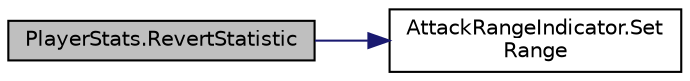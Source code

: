 digraph "PlayerStats.RevertStatistic"
{
 // INTERACTIVE_SVG=YES
 // LATEX_PDF_SIZE
  bgcolor="transparent";
  edge [fontname="Helvetica",fontsize="10",labelfontname="Helvetica",labelfontsize="10"];
  node [fontname="Helvetica",fontsize="10",shape=record];
  rankdir="LR";
  Node1 [label="PlayerStats.RevertStatistic",height=0.2,width=0.4,color="black", fillcolor="grey75", style="filled", fontcolor="black",tooltip=" "];
  Node1 -> Node2 [color="midnightblue",fontsize="10",style="solid",fontname="Helvetica"];
  Node2 [label="AttackRangeIndicator.Set\lRange",height=0.2,width=0.4,color="black",URL="$class_attack_range_indicator.html#a30b23b934689db8d536efbc193ad9ae3",tooltip=" "];
}
